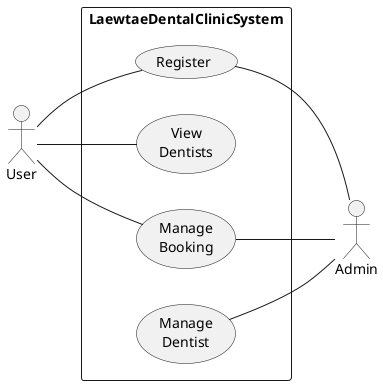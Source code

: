 @startuml Laewtae System Use Case Diagram
left to right direction
actor "User" as user
rectangle "LaewtaeDentalClinicSystem" as LaewtaeDentalClinic {    
    usecase "Register" as register
    usecase "View\nDentists" as viewDentists
    usecase "Manage\nBooking" as manageAppt
    usecase "Manage\nDentist" as manageDentist
}

user -- register
user -- viewDentists
user -- manageAppt

actor "Admin" as admin
register -- admin
manageDentist -- admin
manageAppt -- admin
@enduml